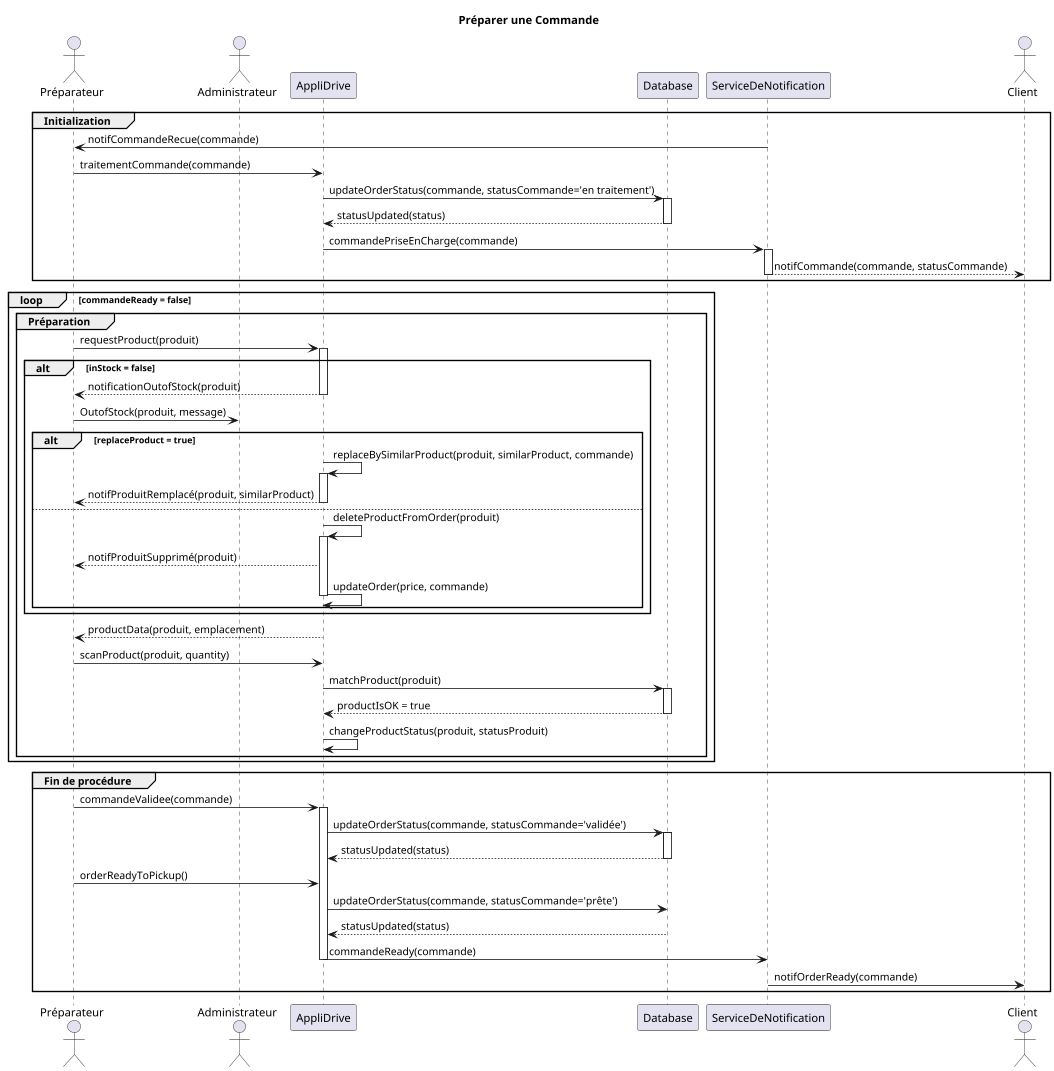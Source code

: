 @startuml Séquence Préparation Commande

title Préparer une Commande
scale 0.8

actor Préparateur as P
actor Administrateur as Ad
participant AppliDrive as Controller
participant Database as DB
participant ServiceDeNotification as ServiceNotif
actor Client as C

group Initialization
    ServiceNotif -> P: notifCommandeRecue(commande)
    P -> Controller: traitementCommande(commande)
    Controller->DB++: updateOrderStatus(commande, statusCommande='en traitement')
    DB-->Controller--: statusUpdated(status)
    Controller -> ServiceNotif++: commandePriseEnCharge(commande)
    ServiceNotif --> C--: notifCommande(commande, statusCommande)
end

    loop commandeReady = false
group Préparation
    P -> Controller++: requestProduct(produit)
    alt inStock = false
    Controller-->P--: notificationOutofStock(produit)
    P->Ad: OutofStock(produit, message)
    alt replaceProduct = true
    Controller->Controller++: replaceBySimilarProduct(produit, similarProduct, commande)
    Controller-->P--: notifProduitRemplacé(produit, similarProduct)
    else
    Controller->Controller++: deleteProductFromOrder(produit)
    Controller-->P: notifProduitSupprimé(produit)
    Controller->Controller--: updateOrder(price, commande)
    end alt
    end alt


    Controller-->P: productData(produit, emplacement)
    P->Controller: scanProduct(produit, quantity)
    Controller->DB++: matchProduct(produit)
    DB-->Controller--: productIsOK = true
    Controller->Controller: changeProductStatus(produit, statusProduit)
    end loop
end
    group Fin de procédure
        P->Controller++: commandeValidee(commande)
        Controller->DB++: updateOrderStatus(commande, statusCommande='validée')
        DB -->Controller--: statusUpdated(status)
        P->Controller: orderReadyToPickup()
        Controller->DB: updateOrderStatus(commande, statusCommande='prête')
        DB --> Controller: statusUpdated(status)
        Controller -> ServiceNotif--: commandeReady(commande)
        ServiceNotif -> C: notifOrderReady(commande)
    end





@enduml